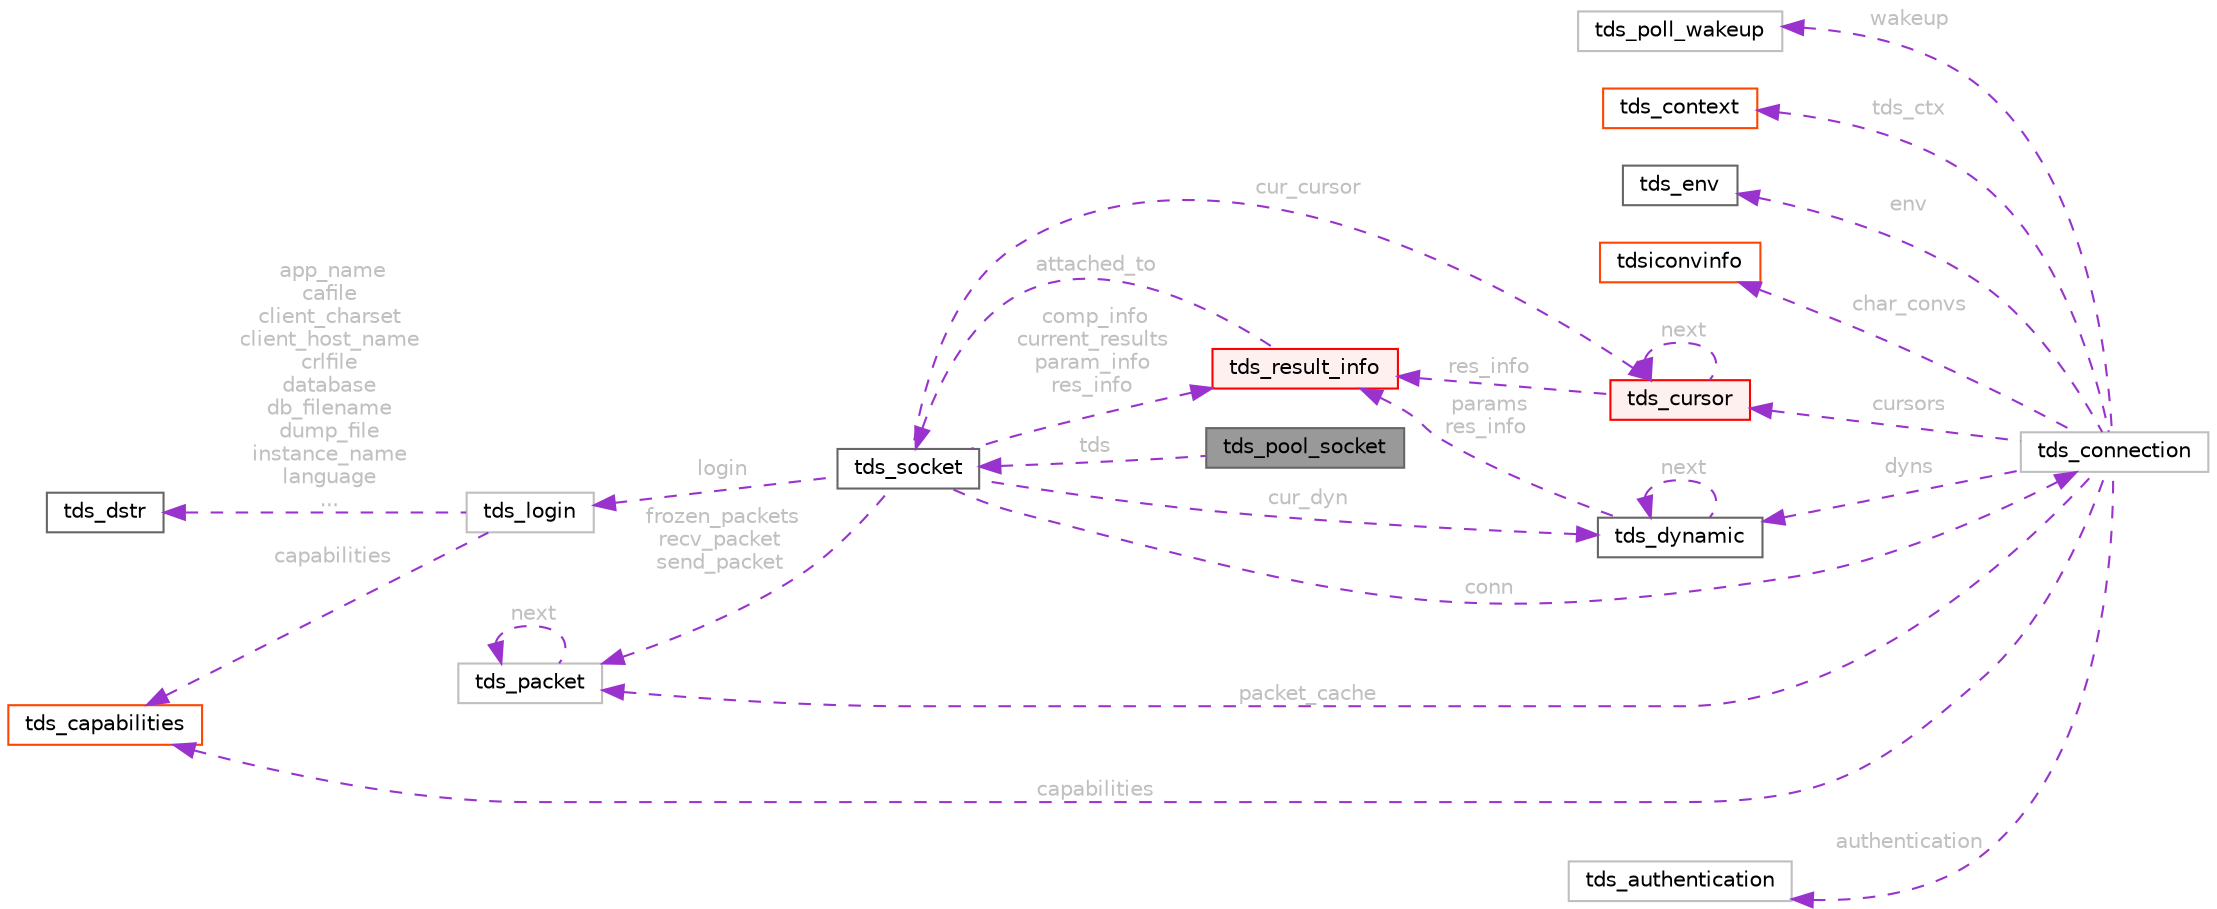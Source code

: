 digraph "tds_pool_socket"
{
 // LATEX_PDF_SIZE
  bgcolor="transparent";
  edge [fontname=Helvetica,fontsize=10,labelfontname=Helvetica,labelfontsize=10];
  node [fontname=Helvetica,fontsize=10,shape=box,height=0.2,width=0.4];
  rankdir="LR";
  Node1 [id="Node000001",label="tds_pool_socket",height=0.2,width=0.4,color="gray40", fillcolor="grey60", style="filled", fontcolor="black",tooltip=" "];
  Node2 -> Node1 [id="edge1_Node000001_Node000002",dir="back",color="darkorchid3",style="dashed",tooltip=" ",label=" tds",fontcolor="grey" ];
  Node2 [id="Node000002",label="tds_socket",height=0.2,width=0.4,color="gray40", fillcolor="white", style="filled",URL="$a01298.html",tooltip="Information for a server connection."];
  Node3 -> Node2 [id="edge2_Node000002_Node000003",dir="back",color="darkorchid3",style="dashed",tooltip=" ",label=" conn",fontcolor="grey" ];
  Node3 [id="Node000003",label="tds_connection",height=0.2,width=0.4,color="grey75", fillcolor="white", style="filled",URL="$a01294.html",tooltip=" "];
  Node4 -> Node3 [id="edge3_Node000003_Node000004",dir="back",color="darkorchid3",style="dashed",tooltip=" ",label=" wakeup",fontcolor="grey" ];
  Node4 [id="Node000004",label="tds_poll_wakeup",height=0.2,width=0.4,color="grey75", fillcolor="white", style="filled",URL="$a01290.html",tooltip=" "];
  Node5 -> Node3 [id="edge4_Node000003_Node000005",dir="back",color="darkorchid3",style="dashed",tooltip=" ",label=" tds_ctx",fontcolor="grey" ];
  Node5 [id="Node000005",label="tds_context",height=0.2,width=0.4,color="orangered", fillcolor="white", style="filled",URL="$a01278.html",tooltip=" "];
  Node7 -> Node3 [id="edge5_Node000003_Node000007",dir="back",color="darkorchid3",style="dashed",tooltip=" ",label=" env",fontcolor="grey" ];
  Node7 [id="Node000007",label="tds_env",height=0.2,width=0.4,color="gray40", fillcolor="white", style="filled",URL="$a01266.html",tooltip="Current environment as reported by the server."];
  Node8 -> Node3 [id="edge6_Node000003_Node000008",dir="back",color="darkorchid3",style="dashed",tooltip=" ",label=" cursors",fontcolor="grey" ];
  Node8 [id="Node000008",label="tds_cursor",height=0.2,width=0.4,color="red", fillcolor="#FFF0F0", style="filled",URL="$a01262.html",tooltip="Holds informations about a cursor."];
  Node8 -> Node8 [id="edge7_Node000008_Node000008",dir="back",color="darkorchid3",style="dashed",tooltip=" ",label=" next",fontcolor="grey" ];
  Node10 -> Node8 [id="edge8_Node000008_Node000010",dir="back",color="darkorchid3",style="dashed",tooltip=" ",label=" res_info",fontcolor="grey" ];
  Node10 [id="Node000010",label="tds_result_info",height=0.2,width=0.4,color="red", fillcolor="#FFF0F0", style="filled",URL="$a01246.html",tooltip="Hold information for any results."];
  Node2 -> Node10 [id="edge9_Node000010_Node000002",dir="back",color="darkorchid3",style="dashed",tooltip=" ",label=" attached_to",fontcolor="grey" ];
  Node19 -> Node3 [id="edge10_Node000003_Node000019",dir="back",color="darkorchid3",style="dashed",tooltip=" ",label=" dyns",fontcolor="grey" ];
  Node19 [id="Node000019",label="tds_dynamic",height=0.2,width=0.4,color="gray40", fillcolor="white", style="filled",URL="$a01270.html",tooltip="Holds information for a dynamic (also called prepared) query."];
  Node19 -> Node19 [id="edge11_Node000019_Node000019",dir="back",color="darkorchid3",style="dashed",tooltip=" ",label=" next",fontcolor="grey" ];
  Node10 -> Node19 [id="edge12_Node000019_Node000010",dir="back",color="darkorchid3",style="dashed",tooltip=" ",label=" params\nres_info",fontcolor="grey" ];
  Node13 -> Node3 [id="edge13_Node000003_Node000013",dir="back",color="darkorchid3",style="dashed",tooltip=" ",label=" char_convs",fontcolor="grey" ];
  Node13 [id="Node000013",label="tdsiconvinfo",height=0.2,width=0.4,color="orangered", fillcolor="white", style="filled",URL="$a01042.html",tooltip=" "];
  Node20 -> Node3 [id="edge14_Node000003_Node000020",dir="back",color="darkorchid3",style="dashed",tooltip=" ",label=" capabilities",fontcolor="grey" ];
  Node20 [id="Node000020",label="tds_capabilities",height=0.2,width=0.4,color="orangered", fillcolor="white", style="filled",URL="$a01202.html",tooltip=" "];
  Node22 -> Node3 [id="edge15_Node000003_Node000022",dir="back",color="darkorchid3",style="dashed",tooltip=" ",label=" packet_cache",fontcolor="grey" ];
  Node22 [id="Node000022",label="tds_packet",height=0.2,width=0.4,color="grey75", fillcolor="white", style="filled",URL="$a01286.html",tooltip=" "];
  Node22 -> Node22 [id="edge16_Node000022_Node000022",dir="back",color="darkorchid3",style="dashed",tooltip=" ",label=" next",fontcolor="grey" ];
  Node23 -> Node3 [id="edge17_Node000003_Node000023",dir="back",color="darkorchid3",style="dashed",tooltip=" ",label=" authentication",fontcolor="grey" ];
  Node23 [id="Node000023",label="tds_authentication",height=0.2,width=0.4,color="grey75", fillcolor="white", style="filled",URL="$a01282.html",tooltip=" "];
  Node22 -> Node2 [id="edge18_Node000002_Node000022",dir="back",color="darkorchid3",style="dashed",tooltip=" ",label=" frozen_packets\nrecv_packet\nsend_packet",fontcolor="grey" ];
  Node10 -> Node2 [id="edge19_Node000002_Node000010",dir="back",color="darkorchid3",style="dashed",tooltip=" ",label=" comp_info\ncurrent_results\nparam_info\nres_info",fontcolor="grey" ];
  Node8 -> Node2 [id="edge20_Node000002_Node000008",dir="back",color="darkorchid3",style="dashed",tooltip=" ",label=" cur_cursor",fontcolor="grey" ];
  Node19 -> Node2 [id="edge21_Node000002_Node000019",dir="back",color="darkorchid3",style="dashed",tooltip=" ",label=" cur_dyn",fontcolor="grey" ];
  Node24 -> Node2 [id="edge22_Node000002_Node000024",dir="back",color="darkorchid3",style="dashed",tooltip=" ",label=" login",fontcolor="grey" ];
  Node24 [id="Node000024",label="tds_login",height=0.2,width=0.4,color="grey75", fillcolor="white", style="filled",URL="$a01206.html",tooltip=" "];
  Node17 -> Node24 [id="edge23_Node000024_Node000017",dir="back",color="darkorchid3",style="dashed",tooltip=" ",label=" app_name\ncafile\nclient_charset\nclient_host_name\ncrlfile\ndatabase\ndb_filename\ndump_file\ninstance_name\nlanguage\n...",fontcolor="grey" ];
  Node17 [id="Node000017",label="tds_dstr",height=0.2,width=0.4,color="gray40", fillcolor="white", style="filled",URL="$a01362.html",tooltip="Structure to hold a string."];
  Node20 -> Node24 [id="edge24_Node000024_Node000020",dir="back",color="darkorchid3",style="dashed",tooltip=" ",label=" capabilities",fontcolor="grey" ];
}
